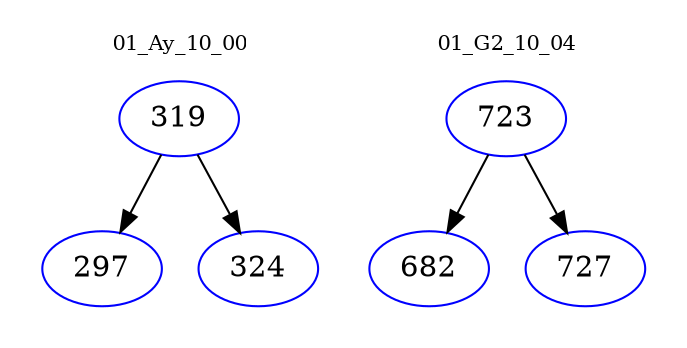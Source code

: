 digraph{
subgraph cluster_0 {
color = white
label = "01_Ay_10_00";
fontsize=10;
T0_319 [label="319", color="blue"]
T0_319 -> T0_297 [color="black"]
T0_297 [label="297", color="blue"]
T0_319 -> T0_324 [color="black"]
T0_324 [label="324", color="blue"]
}
subgraph cluster_1 {
color = white
label = "01_G2_10_04";
fontsize=10;
T1_723 [label="723", color="blue"]
T1_723 -> T1_682 [color="black"]
T1_682 [label="682", color="blue"]
T1_723 -> T1_727 [color="black"]
T1_727 [label="727", color="blue"]
}
}
